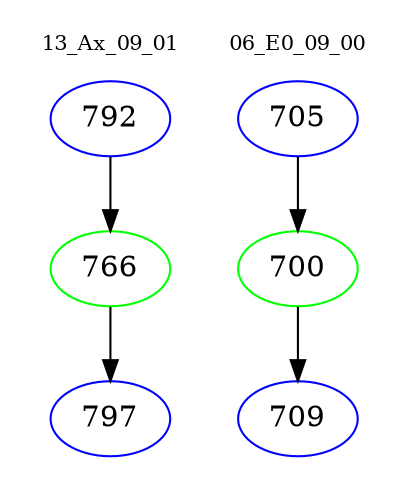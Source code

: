 digraph{
subgraph cluster_0 {
color = white
label = "13_Ax_09_01";
fontsize=10;
T0_792 [label="792", color="blue"]
T0_792 -> T0_766 [color="black"]
T0_766 [label="766", color="green"]
T0_766 -> T0_797 [color="black"]
T0_797 [label="797", color="blue"]
}
subgraph cluster_1 {
color = white
label = "06_E0_09_00";
fontsize=10;
T1_705 [label="705", color="blue"]
T1_705 -> T1_700 [color="black"]
T1_700 [label="700", color="green"]
T1_700 -> T1_709 [color="black"]
T1_709 [label="709", color="blue"]
}
}
